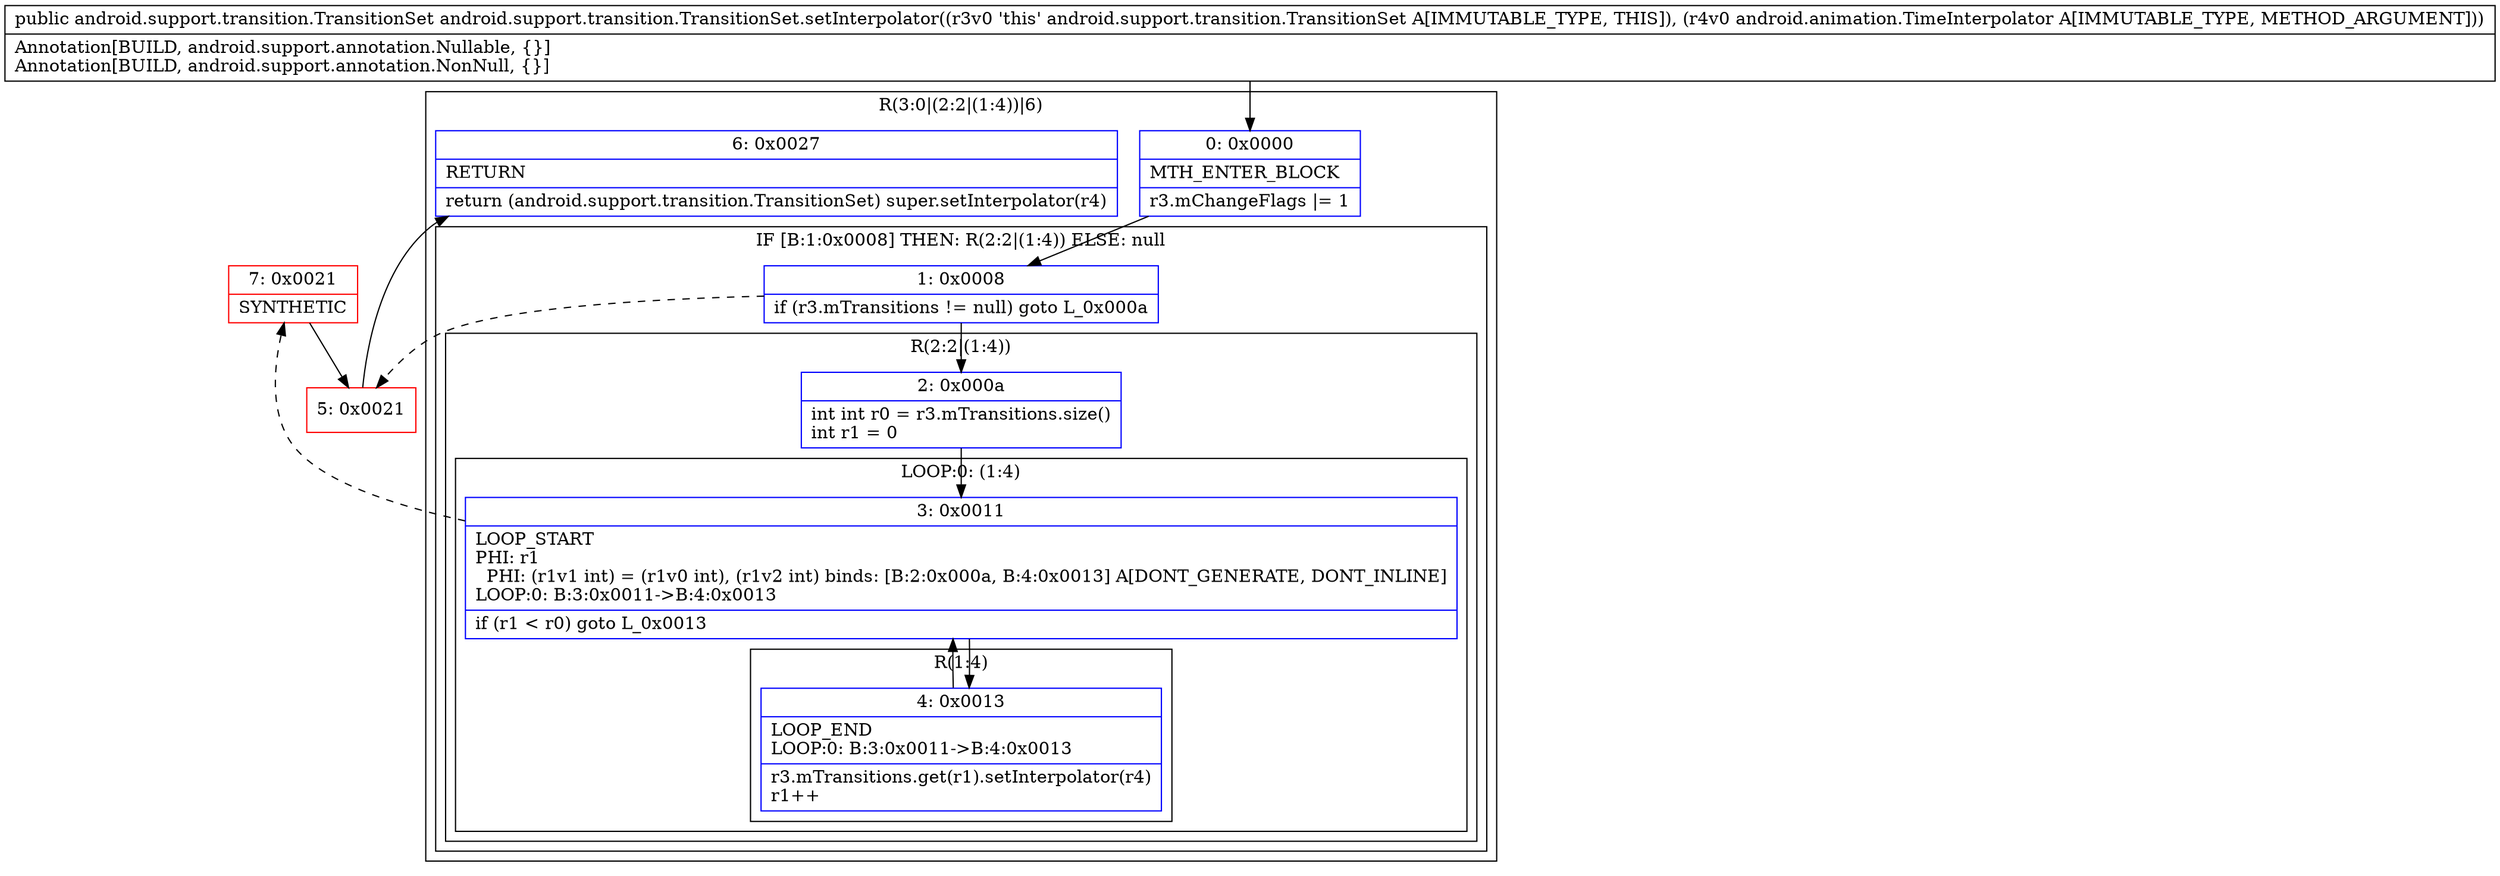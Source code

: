 digraph "CFG forandroid.support.transition.TransitionSet.setInterpolator(Landroid\/animation\/TimeInterpolator;)Landroid\/support\/transition\/TransitionSet;" {
subgraph cluster_Region_1297214397 {
label = "R(3:0|(2:2|(1:4))|6)";
node [shape=record,color=blue];
Node_0 [shape=record,label="{0\:\ 0x0000|MTH_ENTER_BLOCK\l|r3.mChangeFlags \|= 1\l}"];
subgraph cluster_IfRegion_1348620169 {
label = "IF [B:1:0x0008] THEN: R(2:2|(1:4)) ELSE: null";
node [shape=record,color=blue];
Node_1 [shape=record,label="{1\:\ 0x0008|if (r3.mTransitions != null) goto L_0x000a\l}"];
subgraph cluster_Region_1081260288 {
label = "R(2:2|(1:4))";
node [shape=record,color=blue];
Node_2 [shape=record,label="{2\:\ 0x000a|int int r0 = r3.mTransitions.size()\lint r1 = 0\l}"];
subgraph cluster_LoopRegion_152772703 {
label = "LOOP:0: (1:4)";
node [shape=record,color=blue];
Node_3 [shape=record,label="{3\:\ 0x0011|LOOP_START\lPHI: r1 \l  PHI: (r1v1 int) = (r1v0 int), (r1v2 int) binds: [B:2:0x000a, B:4:0x0013] A[DONT_GENERATE, DONT_INLINE]\lLOOP:0: B:3:0x0011\-\>B:4:0x0013\l|if (r1 \< r0) goto L_0x0013\l}"];
subgraph cluster_Region_1341146448 {
label = "R(1:4)";
node [shape=record,color=blue];
Node_4 [shape=record,label="{4\:\ 0x0013|LOOP_END\lLOOP:0: B:3:0x0011\-\>B:4:0x0013\l|r3.mTransitions.get(r1).setInterpolator(r4)\lr1++\l}"];
}
}
}
}
Node_6 [shape=record,label="{6\:\ 0x0027|RETURN\l|return (android.support.transition.TransitionSet) super.setInterpolator(r4)\l}"];
}
Node_5 [shape=record,color=red,label="{5\:\ 0x0021}"];
Node_7 [shape=record,color=red,label="{7\:\ 0x0021|SYNTHETIC\l}"];
MethodNode[shape=record,label="{public android.support.transition.TransitionSet android.support.transition.TransitionSet.setInterpolator((r3v0 'this' android.support.transition.TransitionSet A[IMMUTABLE_TYPE, THIS]), (r4v0 android.animation.TimeInterpolator A[IMMUTABLE_TYPE, METHOD_ARGUMENT]))  | Annotation[BUILD, android.support.annotation.Nullable, \{\}]\lAnnotation[BUILD, android.support.annotation.NonNull, \{\}]\l}"];
MethodNode -> Node_0;
Node_0 -> Node_1;
Node_1 -> Node_2;
Node_1 -> Node_5[style=dashed];
Node_2 -> Node_3;
Node_3 -> Node_4;
Node_3 -> Node_7[style=dashed];
Node_4 -> Node_3;
Node_5 -> Node_6;
Node_7 -> Node_5;
}


